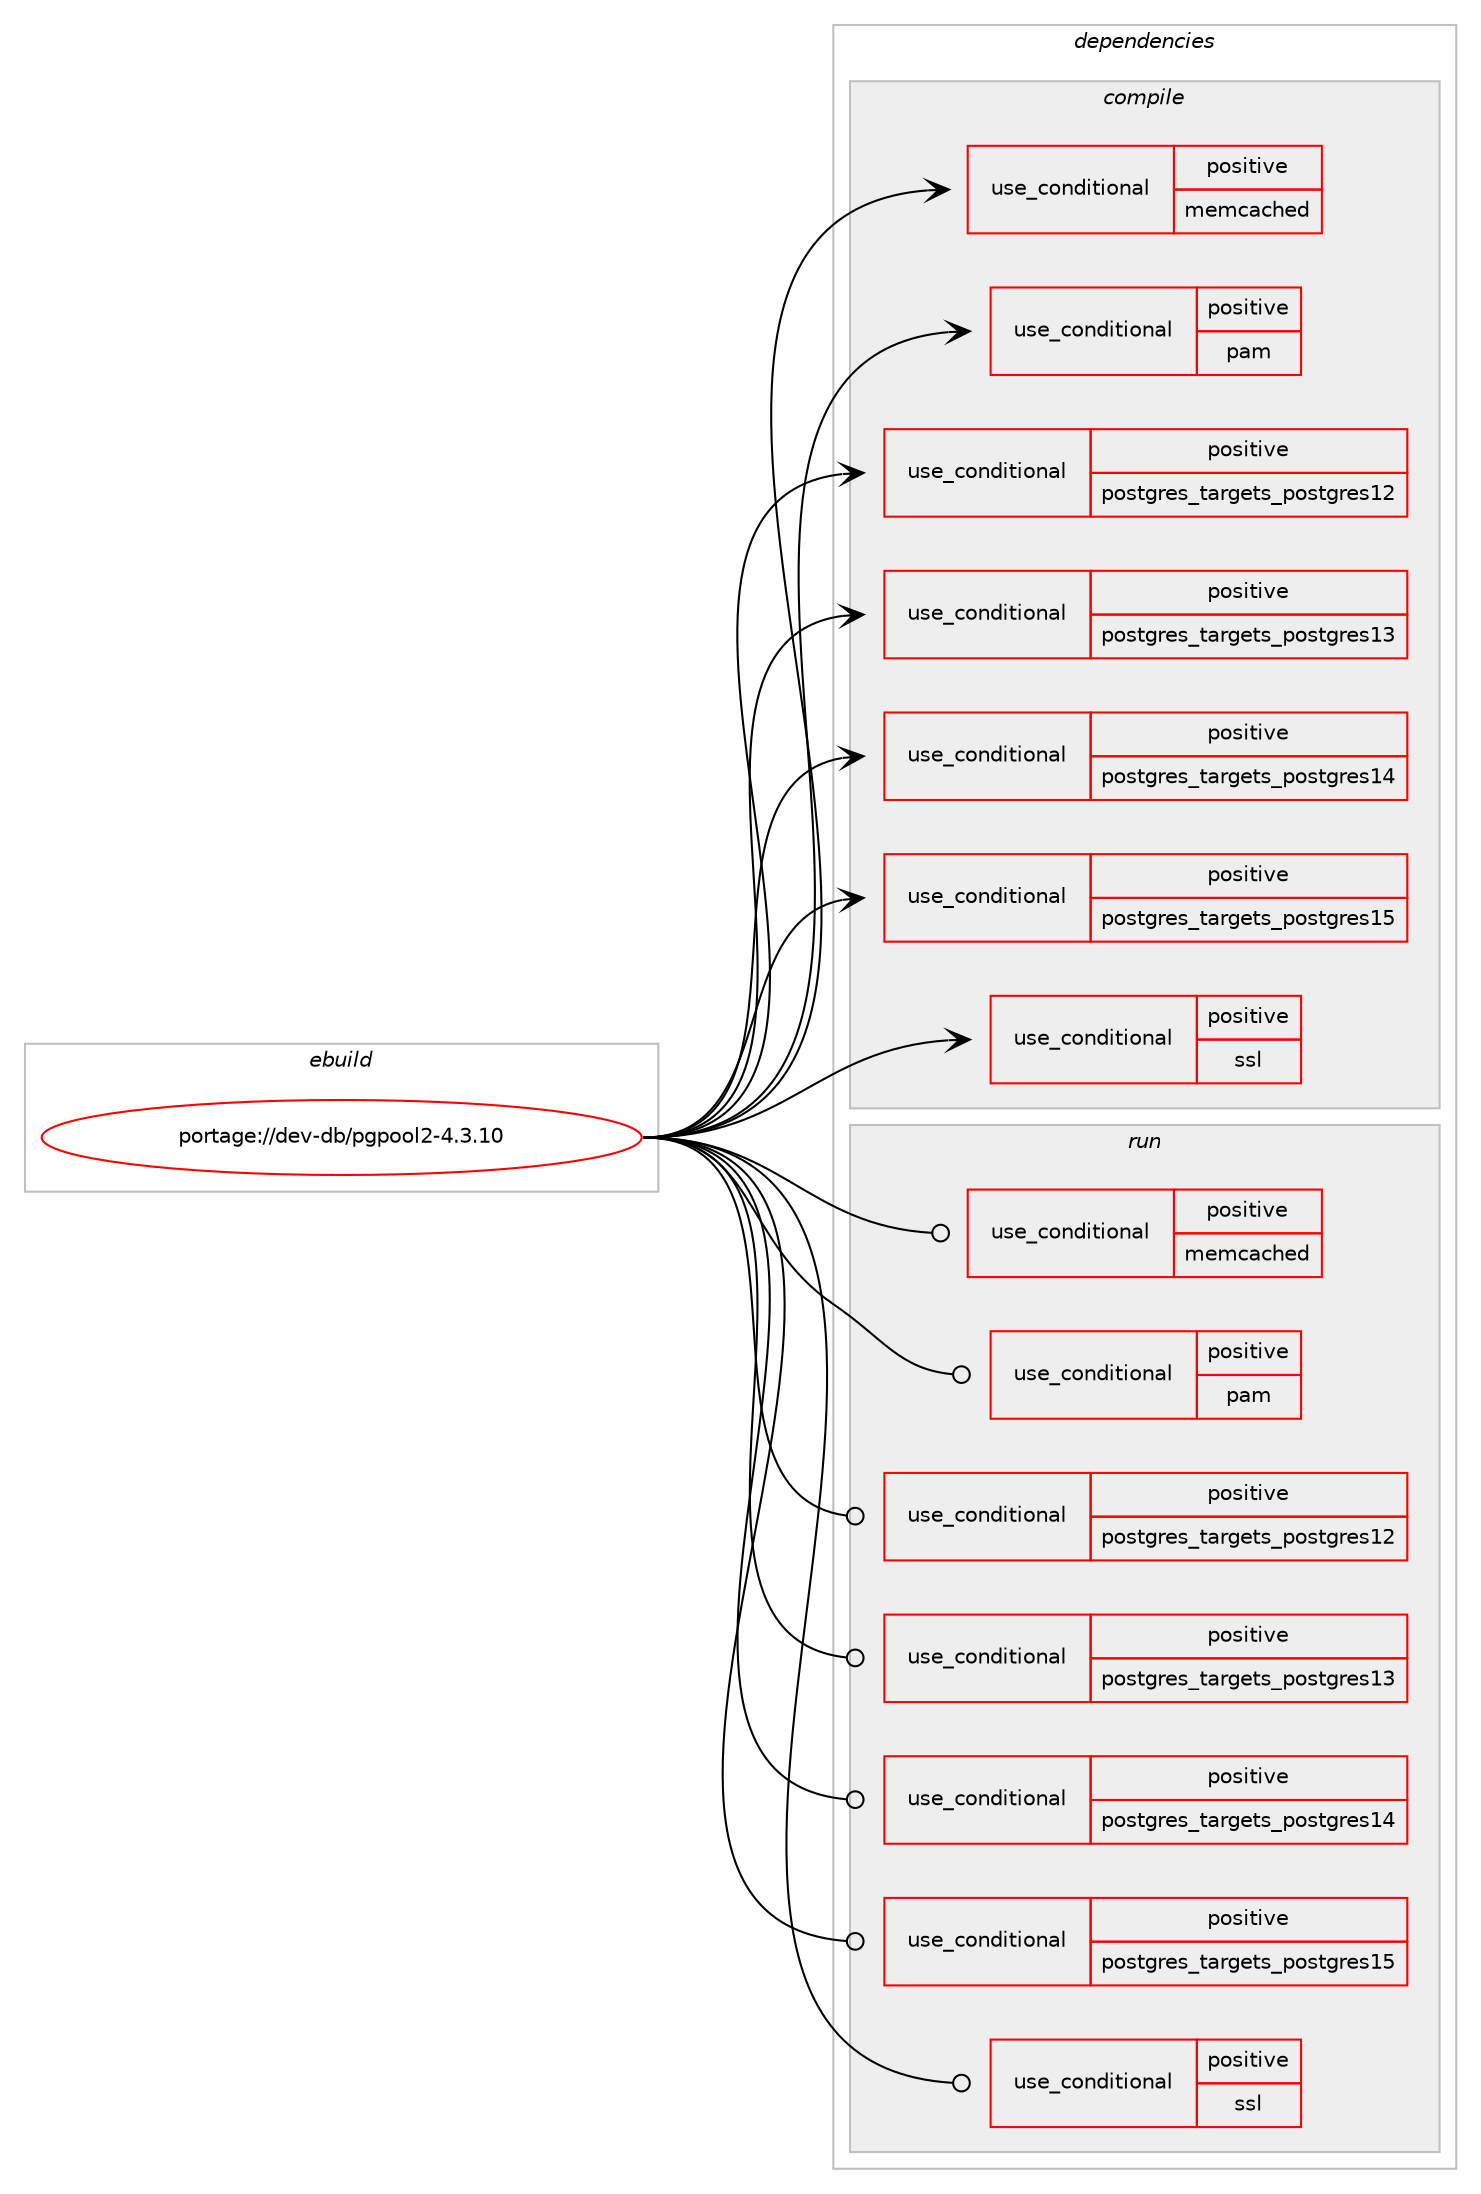 digraph prolog {

# *************
# Graph options
# *************

newrank=true;
concentrate=true;
compound=true;
graph [rankdir=LR,fontname=Helvetica,fontsize=10,ranksep=1.5];#, ranksep=2.5, nodesep=0.2];
edge  [arrowhead=vee];
node  [fontname=Helvetica,fontsize=10];

# **********
# The ebuild
# **********

subgraph cluster_leftcol {
color=gray;
rank=same;
label=<<i>ebuild</i>>;
id [label="portage://dev-db/pgpool2-4.3.10", color=red, width=4, href="../dev-db/pgpool2-4.3.10.svg"];
}

# ****************
# The dependencies
# ****************

subgraph cluster_midcol {
color=gray;
label=<<i>dependencies</i>>;
subgraph cluster_compile {
fillcolor="#eeeeee";
style=filled;
label=<<i>compile</i>>;
subgraph cond17476 {
dependency31247 [label=<<TABLE BORDER="0" CELLBORDER="1" CELLSPACING="0" CELLPADDING="4"><TR><TD ROWSPAN="3" CELLPADDING="10">use_conditional</TD></TR><TR><TD>positive</TD></TR><TR><TD>memcached</TD></TR></TABLE>>, shape=none, color=red];
# *** BEGIN UNKNOWN DEPENDENCY TYPE (TODO) ***
# dependency31247 -> package_dependency(portage://dev-db/pgpool2-4.3.10,install,no,dev-libs,libmemcached,none,[,,],[],[])
# *** END UNKNOWN DEPENDENCY TYPE (TODO) ***

}
id:e -> dependency31247:w [weight=20,style="solid",arrowhead="vee"];
subgraph cond17477 {
dependency31248 [label=<<TABLE BORDER="0" CELLBORDER="1" CELLSPACING="0" CELLPADDING="4"><TR><TD ROWSPAN="3" CELLPADDING="10">use_conditional</TD></TR><TR><TD>positive</TD></TR><TR><TD>pam</TD></TR></TABLE>>, shape=none, color=red];
# *** BEGIN UNKNOWN DEPENDENCY TYPE (TODO) ***
# dependency31248 -> package_dependency(portage://dev-db/pgpool2-4.3.10,install,no,sys-auth,pambase,none,[,,],[],[])
# *** END UNKNOWN DEPENDENCY TYPE (TODO) ***

}
id:e -> dependency31248:w [weight=20,style="solid",arrowhead="vee"];
subgraph cond17478 {
dependency31249 [label=<<TABLE BORDER="0" CELLBORDER="1" CELLSPACING="0" CELLPADDING="4"><TR><TD ROWSPAN="3" CELLPADDING="10">use_conditional</TD></TR><TR><TD>positive</TD></TR><TR><TD>postgres_targets_postgres12</TD></TR></TABLE>>, shape=none, color=red];
# *** BEGIN UNKNOWN DEPENDENCY TYPE (TODO) ***
# dependency31249 -> package_dependency(portage://dev-db/pgpool2-4.3.10,install,no,dev-db,postgresql,none,[,,],[slot(12),equal],[])
# *** END UNKNOWN DEPENDENCY TYPE (TODO) ***

}
id:e -> dependency31249:w [weight=20,style="solid",arrowhead="vee"];
subgraph cond17479 {
dependency31250 [label=<<TABLE BORDER="0" CELLBORDER="1" CELLSPACING="0" CELLPADDING="4"><TR><TD ROWSPAN="3" CELLPADDING="10">use_conditional</TD></TR><TR><TD>positive</TD></TR><TR><TD>postgres_targets_postgres13</TD></TR></TABLE>>, shape=none, color=red];
# *** BEGIN UNKNOWN DEPENDENCY TYPE (TODO) ***
# dependency31250 -> package_dependency(portage://dev-db/pgpool2-4.3.10,install,no,dev-db,postgresql,none,[,,],[slot(13),equal],[])
# *** END UNKNOWN DEPENDENCY TYPE (TODO) ***

}
id:e -> dependency31250:w [weight=20,style="solid",arrowhead="vee"];
subgraph cond17480 {
dependency31251 [label=<<TABLE BORDER="0" CELLBORDER="1" CELLSPACING="0" CELLPADDING="4"><TR><TD ROWSPAN="3" CELLPADDING="10">use_conditional</TD></TR><TR><TD>positive</TD></TR><TR><TD>postgres_targets_postgres14</TD></TR></TABLE>>, shape=none, color=red];
# *** BEGIN UNKNOWN DEPENDENCY TYPE (TODO) ***
# dependency31251 -> package_dependency(portage://dev-db/pgpool2-4.3.10,install,no,dev-db,postgresql,none,[,,],[slot(14),equal],[])
# *** END UNKNOWN DEPENDENCY TYPE (TODO) ***

}
id:e -> dependency31251:w [weight=20,style="solid",arrowhead="vee"];
subgraph cond17481 {
dependency31252 [label=<<TABLE BORDER="0" CELLBORDER="1" CELLSPACING="0" CELLPADDING="4"><TR><TD ROWSPAN="3" CELLPADDING="10">use_conditional</TD></TR><TR><TD>positive</TD></TR><TR><TD>postgres_targets_postgres15</TD></TR></TABLE>>, shape=none, color=red];
# *** BEGIN UNKNOWN DEPENDENCY TYPE (TODO) ***
# dependency31252 -> package_dependency(portage://dev-db/pgpool2-4.3.10,install,no,dev-db,postgresql,none,[,,],[slot(15),equal],[])
# *** END UNKNOWN DEPENDENCY TYPE (TODO) ***

}
id:e -> dependency31252:w [weight=20,style="solid",arrowhead="vee"];
subgraph cond17482 {
dependency31253 [label=<<TABLE BORDER="0" CELLBORDER="1" CELLSPACING="0" CELLPADDING="4"><TR><TD ROWSPAN="3" CELLPADDING="10">use_conditional</TD></TR><TR><TD>positive</TD></TR><TR><TD>ssl</TD></TR></TABLE>>, shape=none, color=red];
# *** BEGIN UNKNOWN DEPENDENCY TYPE (TODO) ***
# dependency31253 -> package_dependency(portage://dev-db/pgpool2-4.3.10,install,no,dev-libs,openssl,none,[,,],[slot(0),equal],[])
# *** END UNKNOWN DEPENDENCY TYPE (TODO) ***

}
id:e -> dependency31253:w [weight=20,style="solid",arrowhead="vee"];
# *** BEGIN UNKNOWN DEPENDENCY TYPE (TODO) ***
# id -> package_dependency(portage://dev-db/pgpool2-4.3.10,install,no,acct-user,pgpool,none,[,,],[],[])
# *** END UNKNOWN DEPENDENCY TYPE (TODO) ***

# *** BEGIN UNKNOWN DEPENDENCY TYPE (TODO) ***
# id -> package_dependency(portage://dev-db/pgpool2-4.3.10,install,no,net-libs,libnsl,none,[,,],[slot(0),equal],[])
# *** END UNKNOWN DEPENDENCY TYPE (TODO) ***

# *** BEGIN UNKNOWN DEPENDENCY TYPE (TODO) ***
# id -> package_dependency(portage://dev-db/pgpool2-4.3.10,install,no,sys-devel,bison,none,[,,],[],[])
# *** END UNKNOWN DEPENDENCY TYPE (TODO) ***

# *** BEGIN UNKNOWN DEPENDENCY TYPE (TODO) ***
# id -> package_dependency(portage://dev-db/pgpool2-4.3.10,install,no,virtual,libcrypt,none,[,,],any_same_slot,[])
# *** END UNKNOWN DEPENDENCY TYPE (TODO) ***

# *** BEGIN UNKNOWN DEPENDENCY TYPE (TODO) ***
# id -> package_dependency(portage://dev-db/pgpool2-4.3.10,install,no,virtual,pkgconfig,none,[,,],[],[])
# *** END UNKNOWN DEPENDENCY TYPE (TODO) ***

}
subgraph cluster_compileandrun {
fillcolor="#eeeeee";
style=filled;
label=<<i>compile and run</i>>;
}
subgraph cluster_run {
fillcolor="#eeeeee";
style=filled;
label=<<i>run</i>>;
subgraph cond17483 {
dependency31254 [label=<<TABLE BORDER="0" CELLBORDER="1" CELLSPACING="0" CELLPADDING="4"><TR><TD ROWSPAN="3" CELLPADDING="10">use_conditional</TD></TR><TR><TD>positive</TD></TR><TR><TD>memcached</TD></TR></TABLE>>, shape=none, color=red];
# *** BEGIN UNKNOWN DEPENDENCY TYPE (TODO) ***
# dependency31254 -> package_dependency(portage://dev-db/pgpool2-4.3.10,run,no,dev-libs,libmemcached,none,[,,],[],[])
# *** END UNKNOWN DEPENDENCY TYPE (TODO) ***

}
id:e -> dependency31254:w [weight=20,style="solid",arrowhead="odot"];
subgraph cond17484 {
dependency31255 [label=<<TABLE BORDER="0" CELLBORDER="1" CELLSPACING="0" CELLPADDING="4"><TR><TD ROWSPAN="3" CELLPADDING="10">use_conditional</TD></TR><TR><TD>positive</TD></TR><TR><TD>pam</TD></TR></TABLE>>, shape=none, color=red];
# *** BEGIN UNKNOWN DEPENDENCY TYPE (TODO) ***
# dependency31255 -> package_dependency(portage://dev-db/pgpool2-4.3.10,run,no,sys-auth,pambase,none,[,,],[],[])
# *** END UNKNOWN DEPENDENCY TYPE (TODO) ***

}
id:e -> dependency31255:w [weight=20,style="solid",arrowhead="odot"];
subgraph cond17485 {
dependency31256 [label=<<TABLE BORDER="0" CELLBORDER="1" CELLSPACING="0" CELLPADDING="4"><TR><TD ROWSPAN="3" CELLPADDING="10">use_conditional</TD></TR><TR><TD>positive</TD></TR><TR><TD>postgres_targets_postgres12</TD></TR></TABLE>>, shape=none, color=red];
# *** BEGIN UNKNOWN DEPENDENCY TYPE (TODO) ***
# dependency31256 -> package_dependency(portage://dev-db/pgpool2-4.3.10,run,no,dev-db,postgresql,none,[,,],[slot(12),equal],[])
# *** END UNKNOWN DEPENDENCY TYPE (TODO) ***

}
id:e -> dependency31256:w [weight=20,style="solid",arrowhead="odot"];
subgraph cond17486 {
dependency31257 [label=<<TABLE BORDER="0" CELLBORDER="1" CELLSPACING="0" CELLPADDING="4"><TR><TD ROWSPAN="3" CELLPADDING="10">use_conditional</TD></TR><TR><TD>positive</TD></TR><TR><TD>postgres_targets_postgres13</TD></TR></TABLE>>, shape=none, color=red];
# *** BEGIN UNKNOWN DEPENDENCY TYPE (TODO) ***
# dependency31257 -> package_dependency(portage://dev-db/pgpool2-4.3.10,run,no,dev-db,postgresql,none,[,,],[slot(13),equal],[])
# *** END UNKNOWN DEPENDENCY TYPE (TODO) ***

}
id:e -> dependency31257:w [weight=20,style="solid",arrowhead="odot"];
subgraph cond17487 {
dependency31258 [label=<<TABLE BORDER="0" CELLBORDER="1" CELLSPACING="0" CELLPADDING="4"><TR><TD ROWSPAN="3" CELLPADDING="10">use_conditional</TD></TR><TR><TD>positive</TD></TR><TR><TD>postgres_targets_postgres14</TD></TR></TABLE>>, shape=none, color=red];
# *** BEGIN UNKNOWN DEPENDENCY TYPE (TODO) ***
# dependency31258 -> package_dependency(portage://dev-db/pgpool2-4.3.10,run,no,dev-db,postgresql,none,[,,],[slot(14),equal],[])
# *** END UNKNOWN DEPENDENCY TYPE (TODO) ***

}
id:e -> dependency31258:w [weight=20,style="solid",arrowhead="odot"];
subgraph cond17488 {
dependency31259 [label=<<TABLE BORDER="0" CELLBORDER="1" CELLSPACING="0" CELLPADDING="4"><TR><TD ROWSPAN="3" CELLPADDING="10">use_conditional</TD></TR><TR><TD>positive</TD></TR><TR><TD>postgres_targets_postgres15</TD></TR></TABLE>>, shape=none, color=red];
# *** BEGIN UNKNOWN DEPENDENCY TYPE (TODO) ***
# dependency31259 -> package_dependency(portage://dev-db/pgpool2-4.3.10,run,no,dev-db,postgresql,none,[,,],[slot(15),equal],[])
# *** END UNKNOWN DEPENDENCY TYPE (TODO) ***

}
id:e -> dependency31259:w [weight=20,style="solid",arrowhead="odot"];
subgraph cond17489 {
dependency31260 [label=<<TABLE BORDER="0" CELLBORDER="1" CELLSPACING="0" CELLPADDING="4"><TR><TD ROWSPAN="3" CELLPADDING="10">use_conditional</TD></TR><TR><TD>positive</TD></TR><TR><TD>ssl</TD></TR></TABLE>>, shape=none, color=red];
# *** BEGIN UNKNOWN DEPENDENCY TYPE (TODO) ***
# dependency31260 -> package_dependency(portage://dev-db/pgpool2-4.3.10,run,no,dev-libs,openssl,none,[,,],[slot(0),equal],[])
# *** END UNKNOWN DEPENDENCY TYPE (TODO) ***

}
id:e -> dependency31260:w [weight=20,style="solid",arrowhead="odot"];
# *** BEGIN UNKNOWN DEPENDENCY TYPE (TODO) ***
# id -> package_dependency(portage://dev-db/pgpool2-4.3.10,run,no,acct-user,pgpool,none,[,,],[],[])
# *** END UNKNOWN DEPENDENCY TYPE (TODO) ***

# *** BEGIN UNKNOWN DEPENDENCY TYPE (TODO) ***
# id -> package_dependency(portage://dev-db/pgpool2-4.3.10,run,no,net-libs,libnsl,none,[,,],[slot(0),equal],[])
# *** END UNKNOWN DEPENDENCY TYPE (TODO) ***

# *** BEGIN UNKNOWN DEPENDENCY TYPE (TODO) ***
# id -> package_dependency(portage://dev-db/pgpool2-4.3.10,run,no,virtual,libcrypt,none,[,,],any_same_slot,[])
# *** END UNKNOWN DEPENDENCY TYPE (TODO) ***

}
}

# **************
# The candidates
# **************

subgraph cluster_choices {
rank=same;
color=gray;
label=<<i>candidates</i>>;

}

}
